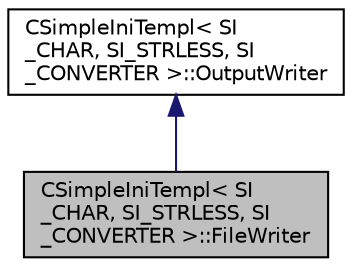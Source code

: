 digraph "CSimpleIniTempl&lt; SI_CHAR, SI_STRLESS, SI_CONVERTER &gt;::FileWriter"
{
  edge [fontname="Helvetica",fontsize="10",labelfontname="Helvetica",labelfontsize="10"];
  node [fontname="Helvetica",fontsize="10",shape=record];
  Node1 [label="CSimpleIniTempl\< SI\l_CHAR, SI_STRLESS, SI\l_CONVERTER \>::FileWriter",height=0.2,width=0.4,color="black", fillcolor="grey75", style="filled", fontcolor="black"];
  Node2 -> Node1 [dir="back",color="midnightblue",fontsize="10",style="solid",fontname="Helvetica"];
  Node2 [label="CSimpleIniTempl\< SI\l_CHAR, SI_STRLESS, SI\l_CONVERTER \>::OutputWriter",height=0.2,width=0.4,color="black", fillcolor="white", style="filled",URL="$classCSimpleIniTempl_1_1OutputWriter.html"];
}

